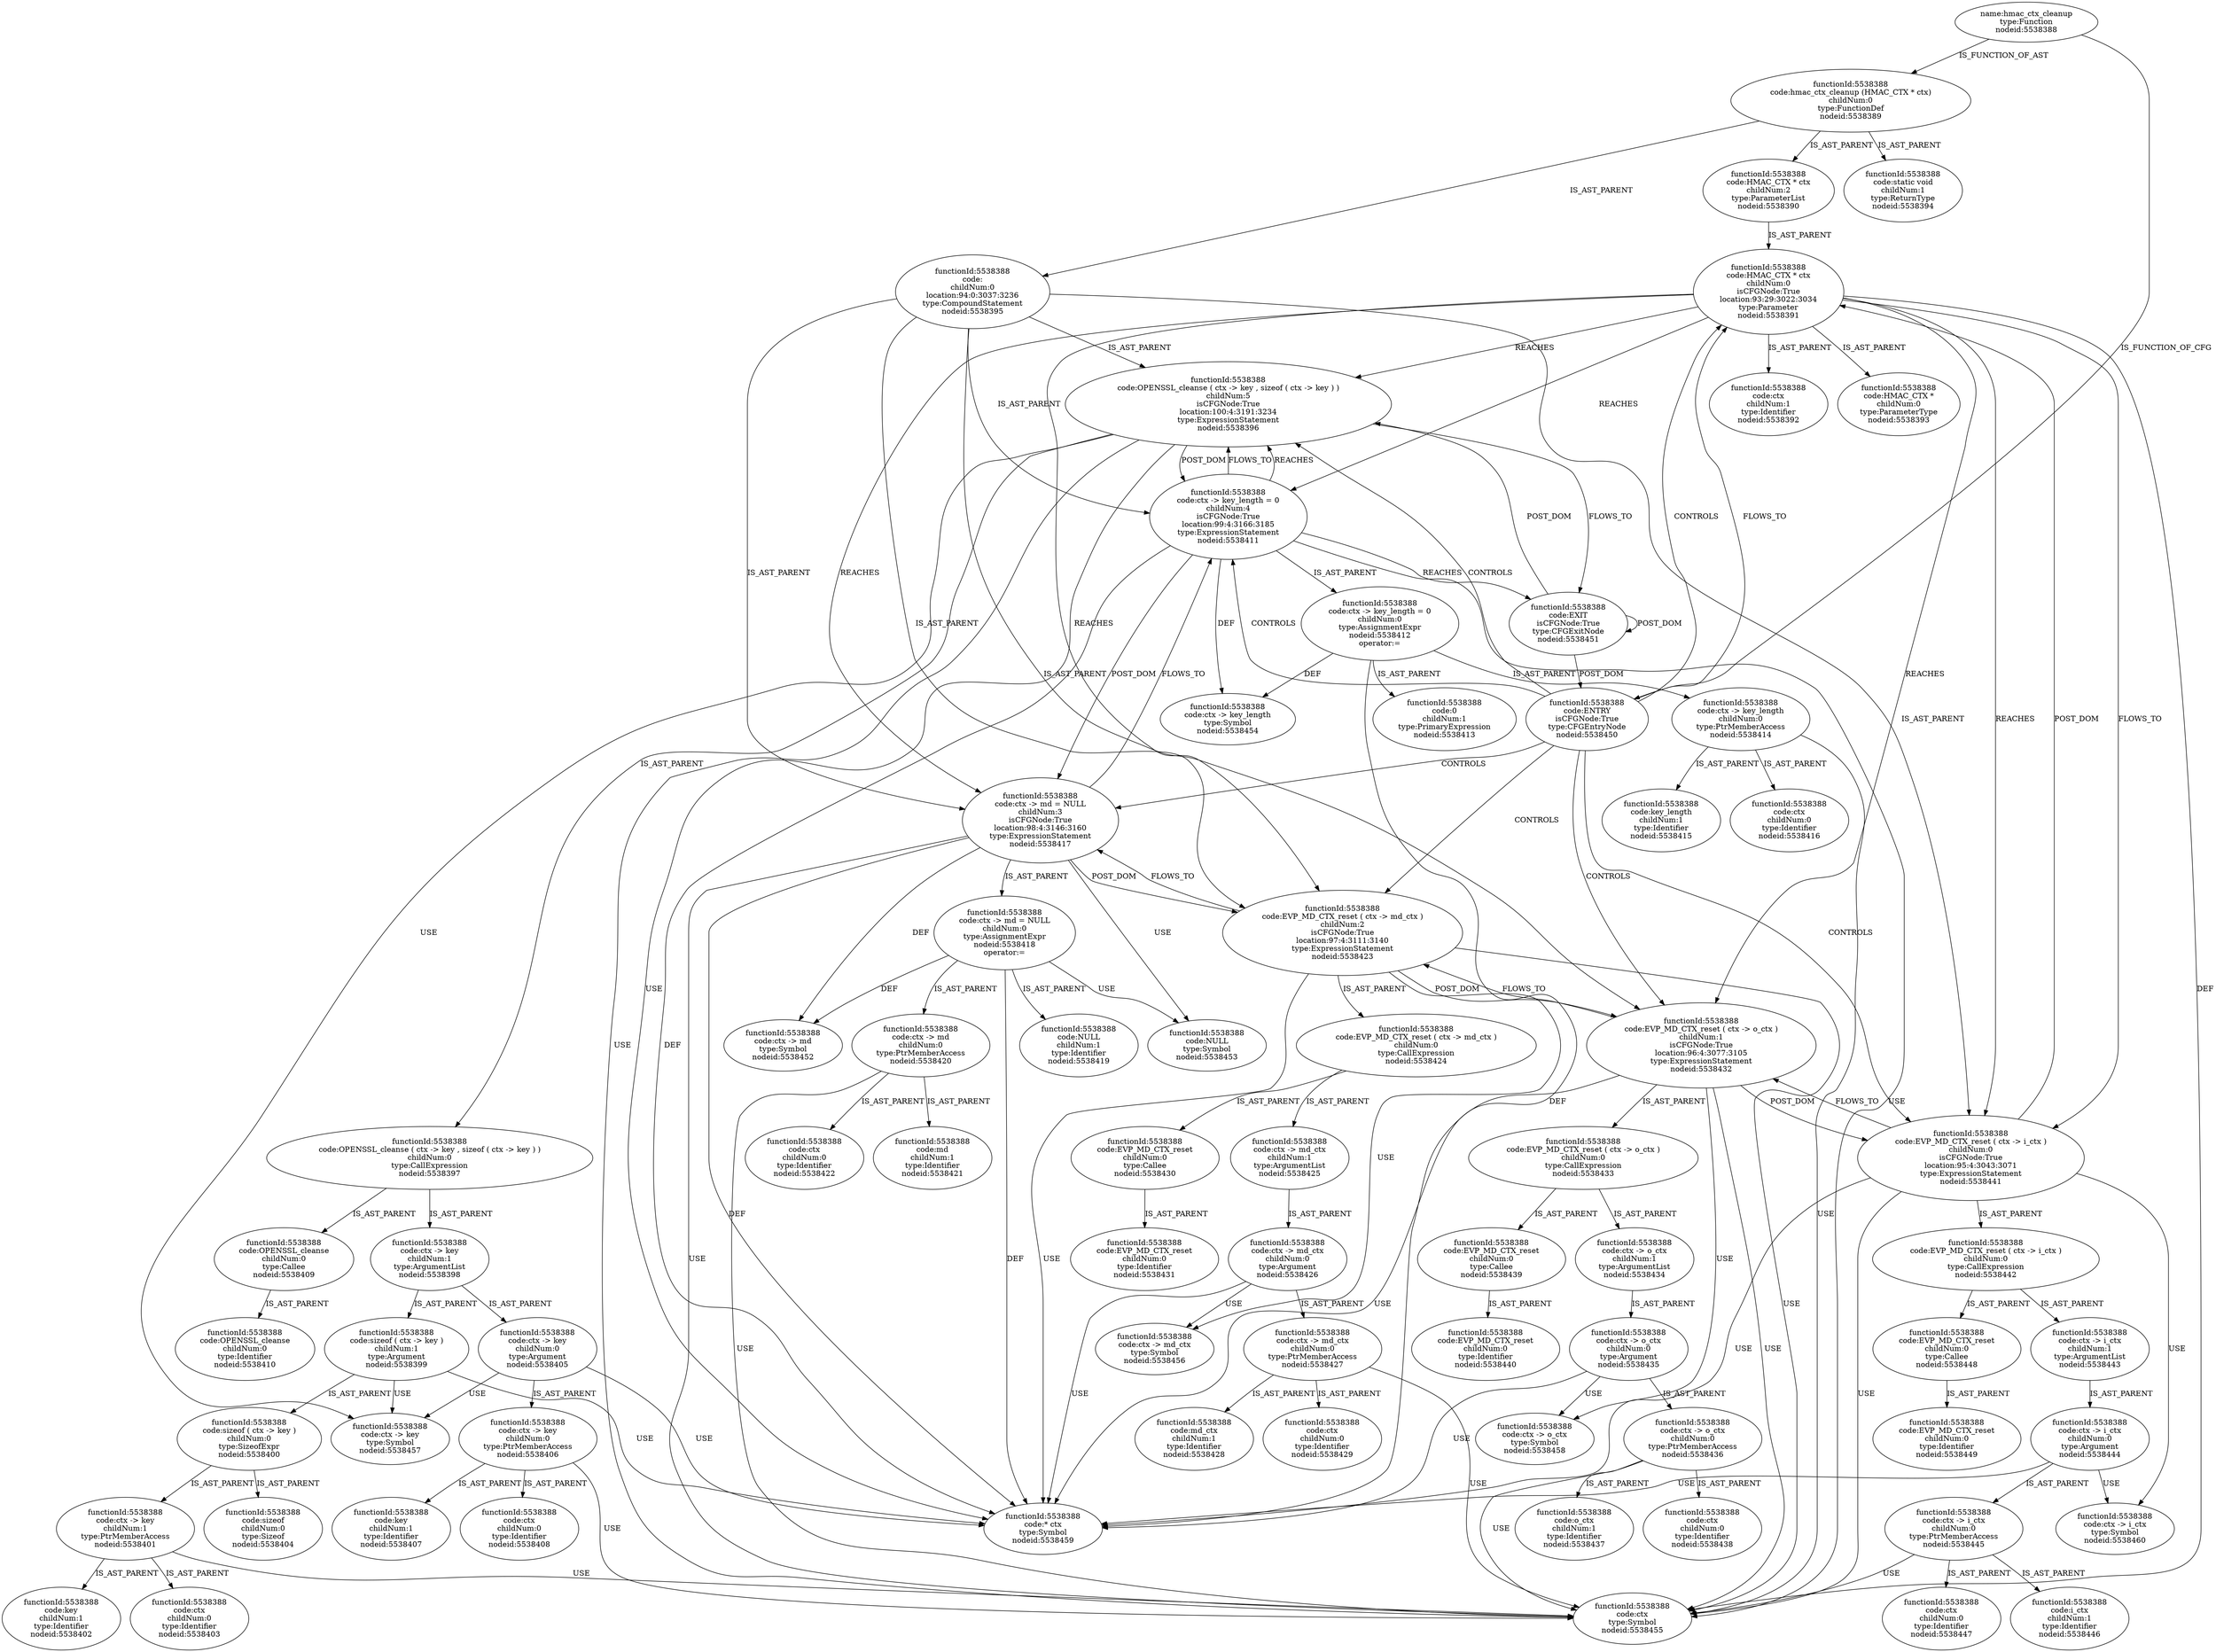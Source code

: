 digraph G {
  5538388 [ label="name:hmac_ctx_cleanup
type:Function
nodeid:5538388
" name="hmac_ctx_cleanup" type="Function" nodeid="5538388" ];
  5538389 [ label="functionId:5538388
code:hmac_ctx_cleanup (HMAC_CTX * ctx)
childNum:0
type:FunctionDef
nodeid:5538389
" functionId="5538388" code="hmac_ctx_cleanup (HMAC_CTX * ctx)" childNum="0" name="5538389" type="FunctionDef" nodeid="5538389" ];
  5538390 [ label="functionId:5538388
code:HMAC_CTX * ctx
childNum:2
type:ParameterList
nodeid:5538390
" functionId="5538388" code="HMAC_CTX * ctx" childNum="2" name="5538390" type="ParameterList" nodeid="5538390" ];
  5538391 [ label="functionId:5538388
code:HMAC_CTX * ctx
childNum:0
isCFGNode:True
location:93:29:3022:3034
type:Parameter
nodeid:5538391
" functionId="5538388" code="HMAC_CTX * ctx" childNum="0" isCFGNode="True" name="5538391" location="93:29:3022:3034" type="Parameter" nodeid="5538391" ];
  5538392 [ label="functionId:5538388
code:ctx
childNum:1
type:Identifier
nodeid:5538392
" functionId="5538388" code="ctx" childNum="1" name="5538392" type="Identifier" nodeid="5538392" ];
  5538393 [ label="functionId:5538388
code:HMAC_CTX *
childNum:0
type:ParameterType
nodeid:5538393
" functionId="5538388" code="HMAC_CTX *" childNum="0" name="5538393" type="ParameterType" nodeid="5538393" ];
  5538394 [ label="functionId:5538388
code:static void
childNum:1
type:ReturnType
nodeid:5538394
" functionId="5538388" code="static void" childNum="1" name="5538394" type="ReturnType" nodeid="5538394" ];
  5538395 [ label="functionId:5538388
code:
childNum:0
location:94:0:3037:3236
type:CompoundStatement
nodeid:5538395
" functionId="5538388" code="" childNum="0" name="5538395" location="94:0:3037:3236" type="CompoundStatement" nodeid="5538395" ];
  5538396 [ label="functionId:5538388
code:OPENSSL_cleanse ( ctx -> key , sizeof ( ctx -> key ) )
childNum:5
isCFGNode:True
location:100:4:3191:3234
type:ExpressionStatement
nodeid:5538396
" functionId="5538388" code="OPENSSL_cleanse ( ctx -> key , sizeof ( ctx -> key ) )" childNum="5" isCFGNode="True" name="5538396" location="100:4:3191:3234" type="ExpressionStatement" nodeid="5538396" ];
  5538397 [ label="functionId:5538388
code:OPENSSL_cleanse ( ctx -> key , sizeof ( ctx -> key ) )
childNum:0
type:CallExpression
nodeid:5538397
" functionId="5538388" code="OPENSSL_cleanse ( ctx -> key , sizeof ( ctx -> key ) )" childNum="0" name="5538397" type="CallExpression" nodeid="5538397" ];
  5538398 [ label="functionId:5538388
code:ctx -> key
childNum:1
type:ArgumentList
nodeid:5538398
" functionId="5538388" code="ctx -> key" childNum="1" name="5538398" type="ArgumentList" nodeid="5538398" ];
  5538399 [ label="functionId:5538388
code:sizeof ( ctx -> key )
childNum:1
type:Argument
nodeid:5538399
" functionId="5538388" code="sizeof ( ctx -> key )" childNum="1" name="5538399" type="Argument" nodeid="5538399" ];
  5538400 [ label="functionId:5538388
code:sizeof ( ctx -> key )
childNum:0
type:SizeofExpr
nodeid:5538400
" functionId="5538388" code="sizeof ( ctx -> key )" childNum="0" name="5538400" type="SizeofExpr" nodeid="5538400" ];
  5538401 [ label="functionId:5538388
code:ctx -> key
childNum:1
type:PtrMemberAccess
nodeid:5538401
" functionId="5538388" code="ctx -> key" childNum="1" name="5538401" type="PtrMemberAccess" nodeid="5538401" ];
  5538402 [ label="functionId:5538388
code:key
childNum:1
type:Identifier
nodeid:5538402
" functionId="5538388" code="key" childNum="1" name="5538402" type="Identifier" nodeid="5538402" ];
  5538403 [ label="functionId:5538388
code:ctx
childNum:0
type:Identifier
nodeid:5538403
" functionId="5538388" code="ctx" childNum="0" name="5538403" type="Identifier" nodeid="5538403" ];
  5538404 [ label="functionId:5538388
code:sizeof
childNum:0
type:Sizeof
nodeid:5538404
" functionId="5538388" code="sizeof" childNum="0" name="5538404" type="Sizeof" nodeid="5538404" ];
  5538405 [ label="functionId:5538388
code:ctx -> key
childNum:0
type:Argument
nodeid:5538405
" functionId="5538388" code="ctx -> key" childNum="0" name="5538405" type="Argument" nodeid="5538405" ];
  5538406 [ label="functionId:5538388
code:ctx -> key
childNum:0
type:PtrMemberAccess
nodeid:5538406
" functionId="5538388" code="ctx -> key" childNum="0" name="5538406" type="PtrMemberAccess" nodeid="5538406" ];
  5538407 [ label="functionId:5538388
code:key
childNum:1
type:Identifier
nodeid:5538407
" functionId="5538388" code="key" childNum="1" name="5538407" type="Identifier" nodeid="5538407" ];
  5538408 [ label="functionId:5538388
code:ctx
childNum:0
type:Identifier
nodeid:5538408
" functionId="5538388" code="ctx" childNum="0" name="5538408" type="Identifier" nodeid="5538408" ];
  5538409 [ label="functionId:5538388
code:OPENSSL_cleanse
childNum:0
type:Callee
nodeid:5538409
" functionId="5538388" code="OPENSSL_cleanse" childNum="0" name="5538409" type="Callee" nodeid="5538409" ];
  5538410 [ label="functionId:5538388
code:OPENSSL_cleanse
childNum:0
type:Identifier
nodeid:5538410
" functionId="5538388" code="OPENSSL_cleanse" childNum="0" name="5538410" type="Identifier" nodeid="5538410" ];
  5538411 [ label="functionId:5538388
code:ctx -> key_length = 0
childNum:4
isCFGNode:True
location:99:4:3166:3185
type:ExpressionStatement
nodeid:5538411
" functionId="5538388" code="ctx -> key_length = 0" childNum="4" isCFGNode="True" name="5538411" location="99:4:3166:3185" type="ExpressionStatement" nodeid="5538411" ];
  5538412 [ label="functionId:5538388
code:ctx -> key_length = 0
childNum:0
type:AssignmentExpr
nodeid:5538412
operator:=
" functionId="5538388" code="ctx -> key_length = 0" childNum="0" name="5538412" type="AssignmentExpr" nodeid="5538412" operator="=" ];
  5538413 [ label="functionId:5538388
code:0
childNum:1
type:PrimaryExpression
nodeid:5538413
" functionId="5538388" code="0" childNum="1" name="5538413" type="PrimaryExpression" nodeid="5538413" ];
  5538414 [ label="functionId:5538388
code:ctx -> key_length
childNum:0
type:PtrMemberAccess
nodeid:5538414
" functionId="5538388" code="ctx -> key_length" childNum="0" name="5538414" type="PtrMemberAccess" nodeid="5538414" ];
  5538415 [ label="functionId:5538388
code:key_length
childNum:1
type:Identifier
nodeid:5538415
" functionId="5538388" code="key_length" childNum="1" name="5538415" type="Identifier" nodeid="5538415" ];
  5538416 [ label="functionId:5538388
code:ctx
childNum:0
type:Identifier
nodeid:5538416
" functionId="5538388" code="ctx" childNum="0" name="5538416" type="Identifier" nodeid="5538416" ];
  5538417 [ label="functionId:5538388
code:ctx -> md = NULL
childNum:3
isCFGNode:True
location:98:4:3146:3160
type:ExpressionStatement
nodeid:5538417
" functionId="5538388" code="ctx -> md = NULL" childNum="3" isCFGNode="True" name="5538417" location="98:4:3146:3160" type="ExpressionStatement" nodeid="5538417" ];
  5538418 [ label="functionId:5538388
code:ctx -> md = NULL
childNum:0
type:AssignmentExpr
nodeid:5538418
operator:=
" functionId="5538388" code="ctx -> md = NULL" childNum="0" name="5538418" type="AssignmentExpr" nodeid="5538418" operator="=" ];
  5538419 [ label="functionId:5538388
code:NULL
childNum:1
type:Identifier
nodeid:5538419
" functionId="5538388" code="NULL" childNum="1" name="5538419" type="Identifier" nodeid="5538419" ];
  5538420 [ label="functionId:5538388
code:ctx -> md
childNum:0
type:PtrMemberAccess
nodeid:5538420
" functionId="5538388" code="ctx -> md" childNum="0" name="5538420" type="PtrMemberAccess" nodeid="5538420" ];
  5538421 [ label="functionId:5538388
code:md
childNum:1
type:Identifier
nodeid:5538421
" functionId="5538388" code="md" childNum="1" name="5538421" type="Identifier" nodeid="5538421" ];
  5538422 [ label="functionId:5538388
code:ctx
childNum:0
type:Identifier
nodeid:5538422
" functionId="5538388" code="ctx" childNum="0" name="5538422" type="Identifier" nodeid="5538422" ];
  5538423 [ label="functionId:5538388
code:EVP_MD_CTX_reset ( ctx -> md_ctx )
childNum:2
isCFGNode:True
location:97:4:3111:3140
type:ExpressionStatement
nodeid:5538423
" functionId="5538388" code="EVP_MD_CTX_reset ( ctx -> md_ctx )" childNum="2" isCFGNode="True" name="5538423" location="97:4:3111:3140" type="ExpressionStatement" nodeid="5538423" ];
  5538424 [ label="functionId:5538388
code:EVP_MD_CTX_reset ( ctx -> md_ctx )
childNum:0
type:CallExpression
nodeid:5538424
" functionId="5538388" code="EVP_MD_CTX_reset ( ctx -> md_ctx )" childNum="0" name="5538424" type="CallExpression" nodeid="5538424" ];
  5538425 [ label="functionId:5538388
code:ctx -> md_ctx
childNum:1
type:ArgumentList
nodeid:5538425
" functionId="5538388" code="ctx -> md_ctx" childNum="1" name="5538425" type="ArgumentList" nodeid="5538425" ];
  5538426 [ label="functionId:5538388
code:ctx -> md_ctx
childNum:0
type:Argument
nodeid:5538426
" functionId="5538388" code="ctx -> md_ctx" childNum="0" name="5538426" type="Argument" nodeid="5538426" ];
  5538427 [ label="functionId:5538388
code:ctx -> md_ctx
childNum:0
type:PtrMemberAccess
nodeid:5538427
" functionId="5538388" code="ctx -> md_ctx" childNum="0" name="5538427" type="PtrMemberAccess" nodeid="5538427" ];
  5538428 [ label="functionId:5538388
code:md_ctx
childNum:1
type:Identifier
nodeid:5538428
" functionId="5538388" code="md_ctx" childNum="1" name="5538428" type="Identifier" nodeid="5538428" ];
  5538429 [ label="functionId:5538388
code:ctx
childNum:0
type:Identifier
nodeid:5538429
" functionId="5538388" code="ctx" childNum="0" name="5538429" type="Identifier" nodeid="5538429" ];
  5538430 [ label="functionId:5538388
code:EVP_MD_CTX_reset
childNum:0
type:Callee
nodeid:5538430
" functionId="5538388" code="EVP_MD_CTX_reset" childNum="0" name="5538430" type="Callee" nodeid="5538430" ];
  5538431 [ label="functionId:5538388
code:EVP_MD_CTX_reset
childNum:0
type:Identifier
nodeid:5538431
" functionId="5538388" code="EVP_MD_CTX_reset" childNum="0" name="5538431" type="Identifier" nodeid="5538431" ];
  5538432 [ label="functionId:5538388
code:EVP_MD_CTX_reset ( ctx -> o_ctx )
childNum:1
isCFGNode:True
location:96:4:3077:3105
type:ExpressionStatement
nodeid:5538432
" functionId="5538388" code="EVP_MD_CTX_reset ( ctx -> o_ctx )" childNum="1" isCFGNode="True" name="5538432" location="96:4:3077:3105" type="ExpressionStatement" nodeid="5538432" ];
  5538433 [ label="functionId:5538388
code:EVP_MD_CTX_reset ( ctx -> o_ctx )
childNum:0
type:CallExpression
nodeid:5538433
" functionId="5538388" code="EVP_MD_CTX_reset ( ctx -> o_ctx )" childNum="0" name="5538433" type="CallExpression" nodeid="5538433" ];
  5538434 [ label="functionId:5538388
code:ctx -> o_ctx
childNum:1
type:ArgumentList
nodeid:5538434
" functionId="5538388" code="ctx -> o_ctx" childNum="1" name="5538434" type="ArgumentList" nodeid="5538434" ];
  5538435 [ label="functionId:5538388
code:ctx -> o_ctx
childNum:0
type:Argument
nodeid:5538435
" functionId="5538388" code="ctx -> o_ctx" childNum="0" name="5538435" type="Argument" nodeid="5538435" ];
  5538436 [ label="functionId:5538388
code:ctx -> o_ctx
childNum:0
type:PtrMemberAccess
nodeid:5538436
" functionId="5538388" code="ctx -> o_ctx" childNum="0" name="5538436" type="PtrMemberAccess" nodeid="5538436" ];
  5538437 [ label="functionId:5538388
code:o_ctx
childNum:1
type:Identifier
nodeid:5538437
" functionId="5538388" code="o_ctx" childNum="1" name="5538437" type="Identifier" nodeid="5538437" ];
  5538438 [ label="functionId:5538388
code:ctx
childNum:0
type:Identifier
nodeid:5538438
" functionId="5538388" code="ctx" childNum="0" name="5538438" type="Identifier" nodeid="5538438" ];
  5538439 [ label="functionId:5538388
code:EVP_MD_CTX_reset
childNum:0
type:Callee
nodeid:5538439
" functionId="5538388" code="EVP_MD_CTX_reset" childNum="0" name="5538439" type="Callee" nodeid="5538439" ];
  5538440 [ label="functionId:5538388
code:EVP_MD_CTX_reset
childNum:0
type:Identifier
nodeid:5538440
" functionId="5538388" code="EVP_MD_CTX_reset" childNum="0" name="5538440" type="Identifier" nodeid="5538440" ];
  5538441 [ label="functionId:5538388
code:EVP_MD_CTX_reset ( ctx -> i_ctx )
childNum:0
isCFGNode:True
location:95:4:3043:3071
type:ExpressionStatement
nodeid:5538441
" functionId="5538388" code="EVP_MD_CTX_reset ( ctx -> i_ctx )" childNum="0" isCFGNode="True" name="5538441" location="95:4:3043:3071" type="ExpressionStatement" nodeid="5538441" ];
  5538442 [ label="functionId:5538388
code:EVP_MD_CTX_reset ( ctx -> i_ctx )
childNum:0
type:CallExpression
nodeid:5538442
" functionId="5538388" code="EVP_MD_CTX_reset ( ctx -> i_ctx )" childNum="0" name="5538442" type="CallExpression" nodeid="5538442" ];
  5538443 [ label="functionId:5538388
code:ctx -> i_ctx
childNum:1
type:ArgumentList
nodeid:5538443
" functionId="5538388" code="ctx -> i_ctx" childNum="1" name="5538443" type="ArgumentList" nodeid="5538443" ];
  5538444 [ label="functionId:5538388
code:ctx -> i_ctx
childNum:0
type:Argument
nodeid:5538444
" functionId="5538388" code="ctx -> i_ctx" childNum="0" name="5538444" type="Argument" nodeid="5538444" ];
  5538445 [ label="functionId:5538388
code:ctx -> i_ctx
childNum:0
type:PtrMemberAccess
nodeid:5538445
" functionId="5538388" code="ctx -> i_ctx" childNum="0" name="5538445" type="PtrMemberAccess" nodeid="5538445" ];
  5538446 [ label="functionId:5538388
code:i_ctx
childNum:1
type:Identifier
nodeid:5538446
" functionId="5538388" code="i_ctx" childNum="1" name="5538446" type="Identifier" nodeid="5538446" ];
  5538447 [ label="functionId:5538388
code:ctx
childNum:0
type:Identifier
nodeid:5538447
" functionId="5538388" code="ctx" childNum="0" name="5538447" type="Identifier" nodeid="5538447" ];
  5538448 [ label="functionId:5538388
code:EVP_MD_CTX_reset
childNum:0
type:Callee
nodeid:5538448
" functionId="5538388" code="EVP_MD_CTX_reset" childNum="0" name="5538448" type="Callee" nodeid="5538448" ];
  5538449 [ label="functionId:5538388
code:EVP_MD_CTX_reset
childNum:0
type:Identifier
nodeid:5538449
" functionId="5538388" code="EVP_MD_CTX_reset" childNum="0" name="5538449" type="Identifier" nodeid="5538449" ];
  5538450 [ label="functionId:5538388
code:ENTRY
isCFGNode:True
type:CFGEntryNode
nodeid:5538450
" functionId="5538388" code="ENTRY" isCFGNode="True" name="5538450" type="CFGEntryNode" nodeid="5538450" ];
  5538451 [ label="functionId:5538388
code:EXIT
isCFGNode:True
type:CFGExitNode
nodeid:5538451
" functionId="5538388" code="EXIT" isCFGNode="True" name="5538451" type="CFGExitNode" nodeid="5538451" ];
  5538452 [ label="functionId:5538388
code:ctx -> md
type:Symbol
nodeid:5538452
" functionId="5538388" code="ctx -> md" name="5538452" type="Symbol" nodeid="5538452" ];
  5538453 [ label="functionId:5538388
code:NULL
type:Symbol
nodeid:5538453
" functionId="5538388" code="NULL" name="5538453" type="Symbol" nodeid="5538453" ];
  5538454 [ label="functionId:5538388
code:ctx -> key_length
type:Symbol
nodeid:5538454
" functionId="5538388" code="ctx -> key_length" name="5538454" type="Symbol" nodeid="5538454" ];
  5538455 [ label="functionId:5538388
code:ctx
type:Symbol
nodeid:5538455
" functionId="5538388" code="ctx" name="5538455" type="Symbol" nodeid="5538455" ];
  5538456 [ label="functionId:5538388
code:ctx -> md_ctx
type:Symbol
nodeid:5538456
" functionId="5538388" code="ctx -> md_ctx" name="5538456" type="Symbol" nodeid="5538456" ];
  5538457 [ label="functionId:5538388
code:ctx -> key
type:Symbol
nodeid:5538457
" functionId="5538388" code="ctx -> key" name="5538457" type="Symbol" nodeid="5538457" ];
  5538458 [ label="functionId:5538388
code:ctx -> o_ctx
type:Symbol
nodeid:5538458
" functionId="5538388" code="ctx -> o_ctx" name="5538458" type="Symbol" nodeid="5538458" ];
  5538459 [ label="functionId:5538388
code:* ctx
type:Symbol
nodeid:5538459
" functionId="5538388" code="* ctx" name="5538459" type="Symbol" nodeid="5538459" ];
  5538460 [ label="functionId:5538388
code:ctx -> i_ctx
type:Symbol
nodeid:5538460
" functionId="5538388" code="ctx -> i_ctx" name="5538460" type="Symbol" nodeid="5538460" ];
  5538391 -> 5538392 [ label="IS_AST_PARENT" name="((5538391) : (5538392) : IS_AST_PARENT)" ];
  5538391 -> 5538393 [ label="IS_AST_PARENT" name="((5538391) : (5538393) : IS_AST_PARENT)" ];
  5538390 -> 5538391 [ label="IS_AST_PARENT" name="((5538390) : (5538391) : IS_AST_PARENT)" ];
  5538389 -> 5538390 [ label="IS_AST_PARENT" name="((5538389) : (5538390) : IS_AST_PARENT)" ];
  5538389 -> 5538394 [ label="IS_AST_PARENT" name="((5538389) : (5538394) : IS_AST_PARENT)" ];
  5538401 -> 5538402 [ label="IS_AST_PARENT" name="((5538401) : (5538402) : IS_AST_PARENT)" ];
  5538401 -> 5538403 [ label="IS_AST_PARENT" name="((5538401) : (5538403) : IS_AST_PARENT)" ];
  5538400 -> 5538401 [ label="IS_AST_PARENT" name="((5538400) : (5538401) : IS_AST_PARENT)" ];
  5538400 -> 5538404 [ label="IS_AST_PARENT" name="((5538400) : (5538404) : IS_AST_PARENT)" ];
  5538399 -> 5538400 [ label="IS_AST_PARENT" name="((5538399) : (5538400) : IS_AST_PARENT)" ];
  5538398 -> 5538399 [ label="IS_AST_PARENT" name="((5538398) : (5538399) : IS_AST_PARENT)" ];
  5538406 -> 5538407 [ label="IS_AST_PARENT" name="((5538406) : (5538407) : IS_AST_PARENT)" ];
  5538406 -> 5538408 [ label="IS_AST_PARENT" name="((5538406) : (5538408) : IS_AST_PARENT)" ];
  5538405 -> 5538406 [ label="IS_AST_PARENT" name="((5538405) : (5538406) : IS_AST_PARENT)" ];
  5538398 -> 5538405 [ label="IS_AST_PARENT" name="((5538398) : (5538405) : IS_AST_PARENT)" ];
  5538397 -> 5538398 [ label="IS_AST_PARENT" name="((5538397) : (5538398) : IS_AST_PARENT)" ];
  5538409 -> 5538410 [ label="IS_AST_PARENT" name="((5538409) : (5538410) : IS_AST_PARENT)" ];
  5538397 -> 5538409 [ label="IS_AST_PARENT" name="((5538397) : (5538409) : IS_AST_PARENT)" ];
  5538396 -> 5538397 [ label="IS_AST_PARENT" name="((5538396) : (5538397) : IS_AST_PARENT)" ];
  5538395 -> 5538396 [ label="IS_AST_PARENT" name="((5538395) : (5538396) : IS_AST_PARENT)" ];
  5538412 -> 5538413 [ label="IS_AST_PARENT" name="((5538412) : (5538413) : IS_AST_PARENT)" ];
  5538414 -> 5538415 [ label="IS_AST_PARENT" name="((5538414) : (5538415) : IS_AST_PARENT)" ];
  5538414 -> 5538416 [ label="IS_AST_PARENT" name="((5538414) : (5538416) : IS_AST_PARENT)" ];
  5538412 -> 5538414 [ label="IS_AST_PARENT" name="((5538412) : (5538414) : IS_AST_PARENT)" ];
  5538411 -> 5538412 [ label="IS_AST_PARENT" name="((5538411) : (5538412) : IS_AST_PARENT)" ];
  5538395 -> 5538411 [ label="IS_AST_PARENT" name="((5538395) : (5538411) : IS_AST_PARENT)" ];
  5538418 -> 5538419 [ label="IS_AST_PARENT" name="((5538418) : (5538419) : IS_AST_PARENT)" ];
  5538420 -> 5538421 [ label="IS_AST_PARENT" name="((5538420) : (5538421) : IS_AST_PARENT)" ];
  5538420 -> 5538422 [ label="IS_AST_PARENT" name="((5538420) : (5538422) : IS_AST_PARENT)" ];
  5538418 -> 5538420 [ label="IS_AST_PARENT" name="((5538418) : (5538420) : IS_AST_PARENT)" ];
  5538417 -> 5538418 [ label="IS_AST_PARENT" name="((5538417) : (5538418) : IS_AST_PARENT)" ];
  5538395 -> 5538417 [ label="IS_AST_PARENT" name="((5538395) : (5538417) : IS_AST_PARENT)" ];
  5538427 -> 5538428 [ label="IS_AST_PARENT" name="((5538427) : (5538428) : IS_AST_PARENT)" ];
  5538427 -> 5538429 [ label="IS_AST_PARENT" name="((5538427) : (5538429) : IS_AST_PARENT)" ];
  5538426 -> 5538427 [ label="IS_AST_PARENT" name="((5538426) : (5538427) : IS_AST_PARENT)" ];
  5538425 -> 5538426 [ label="IS_AST_PARENT" name="((5538425) : (5538426) : IS_AST_PARENT)" ];
  5538424 -> 5538425 [ label="IS_AST_PARENT" name="((5538424) : (5538425) : IS_AST_PARENT)" ];
  5538430 -> 5538431 [ label="IS_AST_PARENT" name="((5538430) : (5538431) : IS_AST_PARENT)" ];
  5538424 -> 5538430 [ label="IS_AST_PARENT" name="((5538424) : (5538430) : IS_AST_PARENT)" ];
  5538423 -> 5538424 [ label="IS_AST_PARENT" name="((5538423) : (5538424) : IS_AST_PARENT)" ];
  5538395 -> 5538423 [ label="IS_AST_PARENT" name="((5538395) : (5538423) : IS_AST_PARENT)" ];
  5538436 -> 5538437 [ label="IS_AST_PARENT" name="((5538436) : (5538437) : IS_AST_PARENT)" ];
  5538436 -> 5538438 [ label="IS_AST_PARENT" name="((5538436) : (5538438) : IS_AST_PARENT)" ];
  5538435 -> 5538436 [ label="IS_AST_PARENT" name="((5538435) : (5538436) : IS_AST_PARENT)" ];
  5538434 -> 5538435 [ label="IS_AST_PARENT" name="((5538434) : (5538435) : IS_AST_PARENT)" ];
  5538433 -> 5538434 [ label="IS_AST_PARENT" name="((5538433) : (5538434) : IS_AST_PARENT)" ];
  5538439 -> 5538440 [ label="IS_AST_PARENT" name="((5538439) : (5538440) : IS_AST_PARENT)" ];
  5538433 -> 5538439 [ label="IS_AST_PARENT" name="((5538433) : (5538439) : IS_AST_PARENT)" ];
  5538432 -> 5538433 [ label="IS_AST_PARENT" name="((5538432) : (5538433) : IS_AST_PARENT)" ];
  5538395 -> 5538432 [ label="IS_AST_PARENT" name="((5538395) : (5538432) : IS_AST_PARENT)" ];
  5538445 -> 5538446 [ label="IS_AST_PARENT" name="((5538445) : (5538446) : IS_AST_PARENT)" ];
  5538445 -> 5538447 [ label="IS_AST_PARENT" name="((5538445) : (5538447) : IS_AST_PARENT)" ];
  5538444 -> 5538445 [ label="IS_AST_PARENT" name="((5538444) : (5538445) : IS_AST_PARENT)" ];
  5538443 -> 5538444 [ label="IS_AST_PARENT" name="((5538443) : (5538444) : IS_AST_PARENT)" ];
  5538442 -> 5538443 [ label="IS_AST_PARENT" name="((5538442) : (5538443) : IS_AST_PARENT)" ];
  5538448 -> 5538449 [ label="IS_AST_PARENT" name="((5538448) : (5538449) : IS_AST_PARENT)" ];
  5538442 -> 5538448 [ label="IS_AST_PARENT" name="((5538442) : (5538448) : IS_AST_PARENT)" ];
  5538441 -> 5538442 [ label="IS_AST_PARENT" name="((5538441) : (5538442) : IS_AST_PARENT)" ];
  5538395 -> 5538441 [ label="IS_AST_PARENT" name="((5538395) : (5538441) : IS_AST_PARENT)" ];
  5538389 -> 5538395 [ label="IS_AST_PARENT" name="((5538389) : (5538395) : IS_AST_PARENT)" ];
  5538450 -> 5538391 [ label="FLOWS_TO" name="((5538450) : (5538391) : FLOWS_TO)" ];
  5538391 -> 5538441 [ label="FLOWS_TO" name="((5538391) : (5538441) : FLOWS_TO)" ];
  5538441 -> 5538432 [ label="FLOWS_TO" name="((5538441) : (5538432) : FLOWS_TO)" ];
  5538432 -> 5538423 [ label="FLOWS_TO" name="((5538432) : (5538423) : FLOWS_TO)" ];
  5538423 -> 5538417 [ label="FLOWS_TO" name="((5538423) : (5538417) : FLOWS_TO)" ];
  5538417 -> 5538411 [ label="FLOWS_TO" name="((5538417) : (5538411) : FLOWS_TO)" ];
  5538411 -> 5538396 [ label="FLOWS_TO" name="((5538411) : (5538396) : FLOWS_TO)" ];
  5538396 -> 5538451 [ label="FLOWS_TO" name="((5538396) : (5538451) : FLOWS_TO)" ];
  5538417 -> 5538452 [ label="DEF" name="((5538417) : (5538452) : DEF)" ];
  5538418 -> 5538452 [ label="DEF" name="((5538418) : (5538452) : DEF)" ];
  5538417 -> 5538453 [ label="USE" name="((5538417) : (5538453) : USE)" ];
  5538418 -> 5538453 [ label="USE" name="((5538418) : (5538453) : USE)" ];
  5538411 -> 5538454 [ label="DEF" name="((5538411) : (5538454) : DEF)" ];
  5538412 -> 5538454 [ label="DEF" name="((5538412) : (5538454) : DEF)" ];
  5538391 -> 5538455 [ label="DEF" name="((5538391) : (5538455) : DEF)" ];
  5538441 -> 5538455 [ label="USE" name="((5538441) : (5538455) : USE)" ];
  5538445 -> 5538455 [ label="USE" name="((5538445) : (5538455) : USE)" ];
  5538432 -> 5538455 [ label="USE" name="((5538432) : (5538455) : USE)" ];
  5538436 -> 5538455 [ label="USE" name="((5538436) : (5538455) : USE)" ];
  5538423 -> 5538455 [ label="USE" name="((5538423) : (5538455) : USE)" ];
  5538427 -> 5538455 [ label="USE" name="((5538427) : (5538455) : USE)" ];
  5538417 -> 5538455 [ label="USE" name="((5538417) : (5538455) : USE)" ];
  5538420 -> 5538455 [ label="USE" name="((5538420) : (5538455) : USE)" ];
  5538411 -> 5538455 [ label="USE" name="((5538411) : (5538455) : USE)" ];
  5538414 -> 5538455 [ label="USE" name="((5538414) : (5538455) : USE)" ];
  5538396 -> 5538455 [ label="USE" name="((5538396) : (5538455) : USE)" ];
  5538406 -> 5538455 [ label="USE" name="((5538406) : (5538455) : USE)" ];
  5538401 -> 5538455 [ label="USE" name="((5538401) : (5538455) : USE)" ];
  5538423 -> 5538456 [ label="USE" name="((5538423) : (5538456) : USE)" ];
  5538426 -> 5538456 [ label="USE" name="((5538426) : (5538456) : USE)" ];
  5538396 -> 5538457 [ label="USE" name="((5538396) : (5538457) : USE)" ];
  5538405 -> 5538457 [ label="USE" name="((5538405) : (5538457) : USE)" ];
  5538399 -> 5538457 [ label="USE" name="((5538399) : (5538457) : USE)" ];
  5538432 -> 5538458 [ label="USE" name="((5538432) : (5538458) : USE)" ];
  5538435 -> 5538458 [ label="USE" name="((5538435) : (5538458) : USE)" ];
  5538441 -> 5538459 [ label="USE" name="((5538441) : (5538459) : USE)" ];
  5538444 -> 5538459 [ label="USE" name="((5538444) : (5538459) : USE)" ];
  5538432 -> 5538459 [ label="USE" name="((5538432) : (5538459) : USE)" ];
  5538435 -> 5538459 [ label="USE" name="((5538435) : (5538459) : USE)" ];
  5538423 -> 5538459 [ label="USE" name="((5538423) : (5538459) : USE)" ];
  5538426 -> 5538459 [ label="USE" name="((5538426) : (5538459) : USE)" ];
  5538417 -> 5538459 [ label="DEF" name="((5538417) : (5538459) : DEF)" ];
  5538418 -> 5538459 [ label="DEF" name="((5538418) : (5538459) : DEF)" ];
  5538411 -> 5538459 [ label="DEF" name="((5538411) : (5538459) : DEF)" ];
  5538412 -> 5538459 [ label="DEF" name="((5538412) : (5538459) : DEF)" ];
  5538396 -> 5538459 [ label="USE" name="((5538396) : (5538459) : USE)" ];
  5538405 -> 5538459 [ label="USE" name="((5538405) : (5538459) : USE)" ];
  5538399 -> 5538459 [ label="USE" name="((5538399) : (5538459) : USE)" ];
  5538441 -> 5538460 [ label="USE" name="((5538441) : (5538460) : USE)" ];
  5538444 -> 5538460 [ label="USE" name="((5538444) : (5538460) : USE)" ];
  5538391 -> 5538441 [ label="REACHES" name="((5538391) : (5538441) : REACHES)" ];
  5538391 -> 5538432 [ label="REACHES" name="((5538391) : (5538432) : REACHES)" ];
  5538391 -> 5538423 [ label="REACHES" name="((5538391) : (5538423) : REACHES)" ];
  5538391 -> 5538417 [ label="REACHES" name="((5538391) : (5538417) : REACHES)" ];
  5538391 -> 5538411 [ label="REACHES" name="((5538391) : (5538411) : REACHES)" ];
  5538391 -> 5538396 [ label="REACHES" name="((5538391) : (5538396) : REACHES)" ];
  5538411 -> 5538451 [ label="REACHES" name="((5538411) : (5538451) : REACHES)" ];
  5538411 -> 5538396 [ label="REACHES" name="((5538411) : (5538396) : REACHES)" ];
  5538396 -> 5538411 [ label="POST_DOM" name="((5538396) : (5538411) : POST_DOM)" ];
  5538411 -> 5538417 [ label="POST_DOM" name="((5538411) : (5538417) : POST_DOM)" ];
  5538451 -> 5538451 [ label="POST_DOM" name="((5538451) : (5538451) : POST_DOM)" ];
  5538423 -> 5538432 [ label="POST_DOM" name="((5538423) : (5538432) : POST_DOM)" ];
  5538432 -> 5538441 [ label="POST_DOM" name="((5538432) : (5538441) : POST_DOM)" ];
  5538441 -> 5538391 [ label="POST_DOM" name="((5538441) : (5538391) : POST_DOM)" ];
  5538417 -> 5538423 [ label="POST_DOM" name="((5538417) : (5538423) : POST_DOM)" ];
  5538451 -> 5538450 [ label="POST_DOM" name="((5538451) : (5538450) : POST_DOM)" ];
  5538451 -> 5538396 [ label="POST_DOM" name="((5538451) : (5538396) : POST_DOM)" ];
  5538450 -> 5538411 [ label="CONTROLS" name="((5538450) : (5538411) : CONTROLS)" ];
  5538450 -> 5538417 [ label="CONTROLS" name="((5538450) : (5538417) : CONTROLS)" ];
  5538450 -> 5538432 [ label="CONTROLS" name="((5538450) : (5538432) : CONTROLS)" ];
  5538450 -> 5538441 [ label="CONTROLS" name="((5538450) : (5538441) : CONTROLS)" ];
  5538450 -> 5538391 [ label="CONTROLS" name="((5538450) : (5538391) : CONTROLS)" ];
  5538450 -> 5538423 [ label="CONTROLS" name="((5538450) : (5538423) : CONTROLS)" ];
  5538450 -> 5538396 [ label="CONTROLS" name="((5538450) : (5538396) : CONTROLS)" ];
  5538388 -> 5538389 [ label="IS_FUNCTION_OF_AST" name="((5538388) : (5538389) : IS_FUNCTION_OF_AST)" ];
  5538388 -> 5538450 [ label="IS_FUNCTION_OF_CFG" name="((5538388) : (5538450) : IS_FUNCTION_OF_CFG)" ];
}
